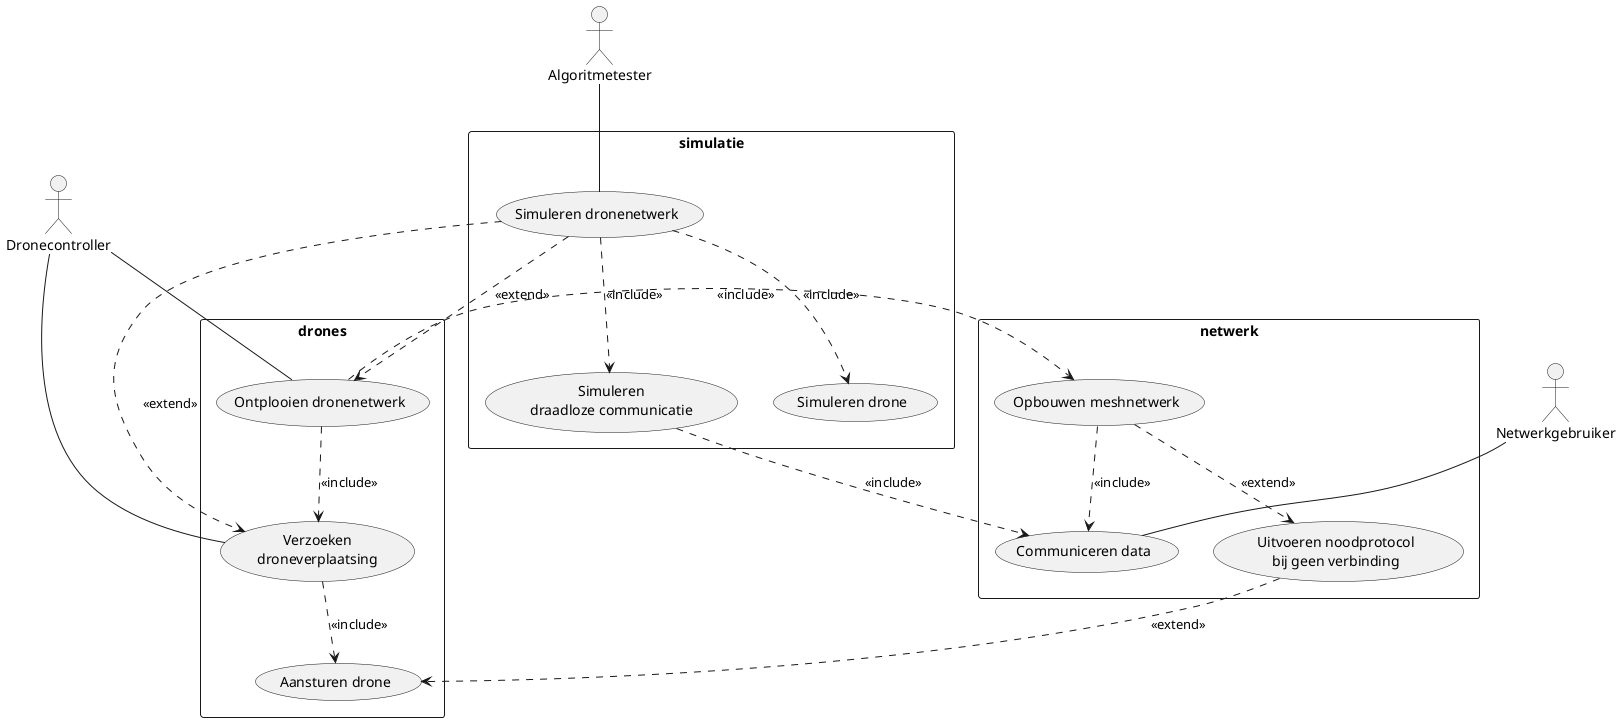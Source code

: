 @startuml

rectangle netwerk{
usecase "Communiceren data" as versturen
usecase "Opbouwen meshnetwerk" as OON
usecase "Uitvoeren noodprotocol\nbij geen verbinding" as un
}

rectangle simulatie{
usecase "Simuleren\ndraadloze communicatie" as simCom
usecase "Simuleren drone" as simDrones
usecase "Simuleren dronenetwerk" as simDronenetwerk
}

rectangle drones{
usecase "Ontplooien dronenetwerk" as Ontplooien
usecase "Aansturen drone" as verplaatsen
usecase "Verzoeken\ndroneverplaatsing" as VDV
}

actor "Dronecontroller" as controller
actor "Netwerkgebruiker" as gebruiker
actor "Algoritmetester" as tester

tester -- simDronenetwerk
gebruiker -- versturen

controller -- Ontplooien
controller -- VDV

simCom ..> versturen : <<include>>

simDronenetwerk ..> simDrones : <<include>> 
simDronenetwerk ..> simCom : <<include>> 
simDronenetwerk ..> Ontplooien : <<extend>> 
simDronenetwerk ..> VDV : <<extend>>

Ontplooien ..> VDV : <<include>>
Ontplooien ..> OON : <<include>>

VDV ..> verplaatsen : <<include>>

OON ..> un : <<extend>>
OON ..> versturen : <<include>>


un ..> verplaatsen : <<extend>>

@enduml